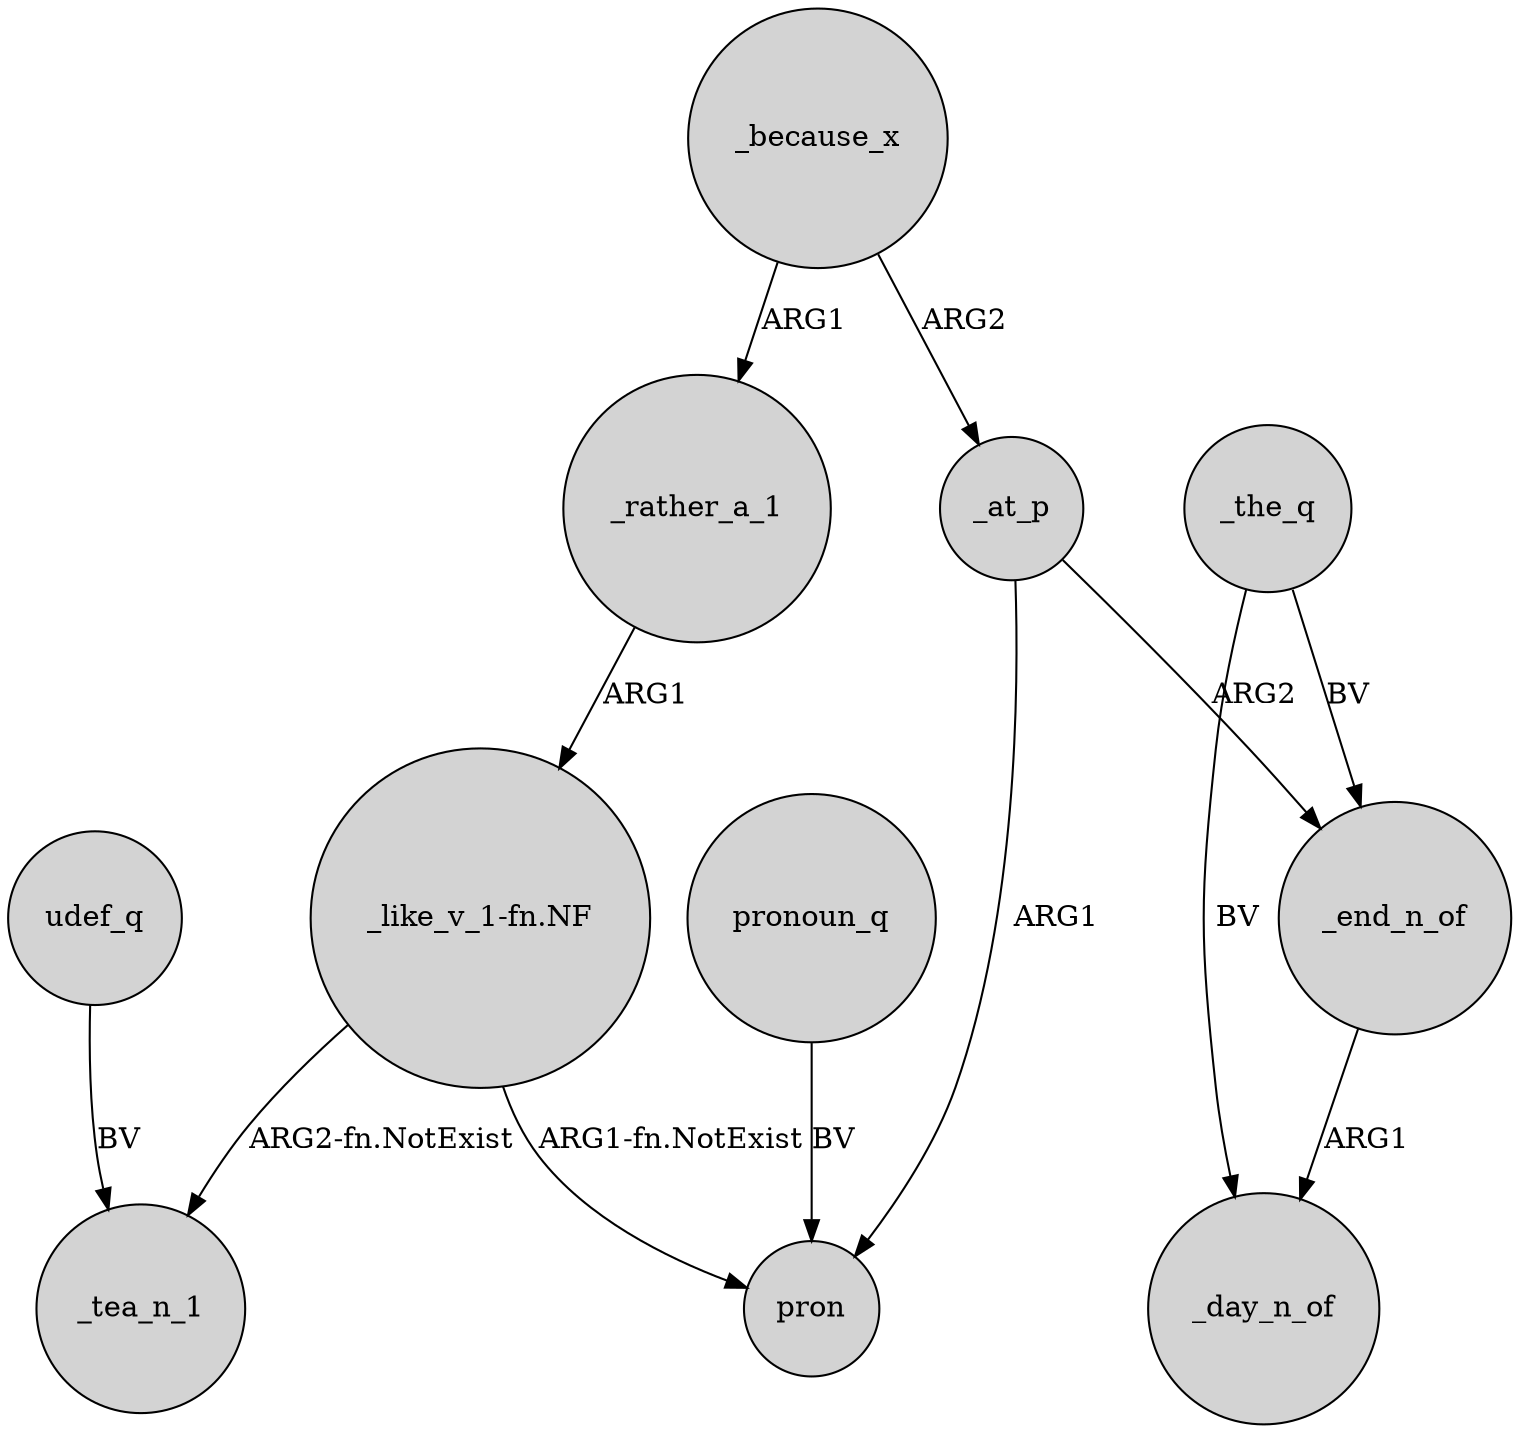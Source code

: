 digraph {
	node [shape=circle style=filled]
	_because_x -> _at_p [label=ARG2]
	"_like_v_1-fn.NF" -> _tea_n_1 [label="ARG2-fn.NotExist"]
	pronoun_q -> pron [label=BV]
	_rather_a_1 -> "_like_v_1-fn.NF" [label=ARG1]
	_at_p -> _end_n_of [label=ARG2]
	udef_q -> _tea_n_1 [label=BV]
	_at_p -> pron [label=ARG1]
	_the_q -> _end_n_of [label=BV]
	_because_x -> _rather_a_1 [label=ARG1]
	_end_n_of -> _day_n_of [label=ARG1]
	_the_q -> _day_n_of [label=BV]
	"_like_v_1-fn.NF" -> pron [label="ARG1-fn.NotExist"]
}
